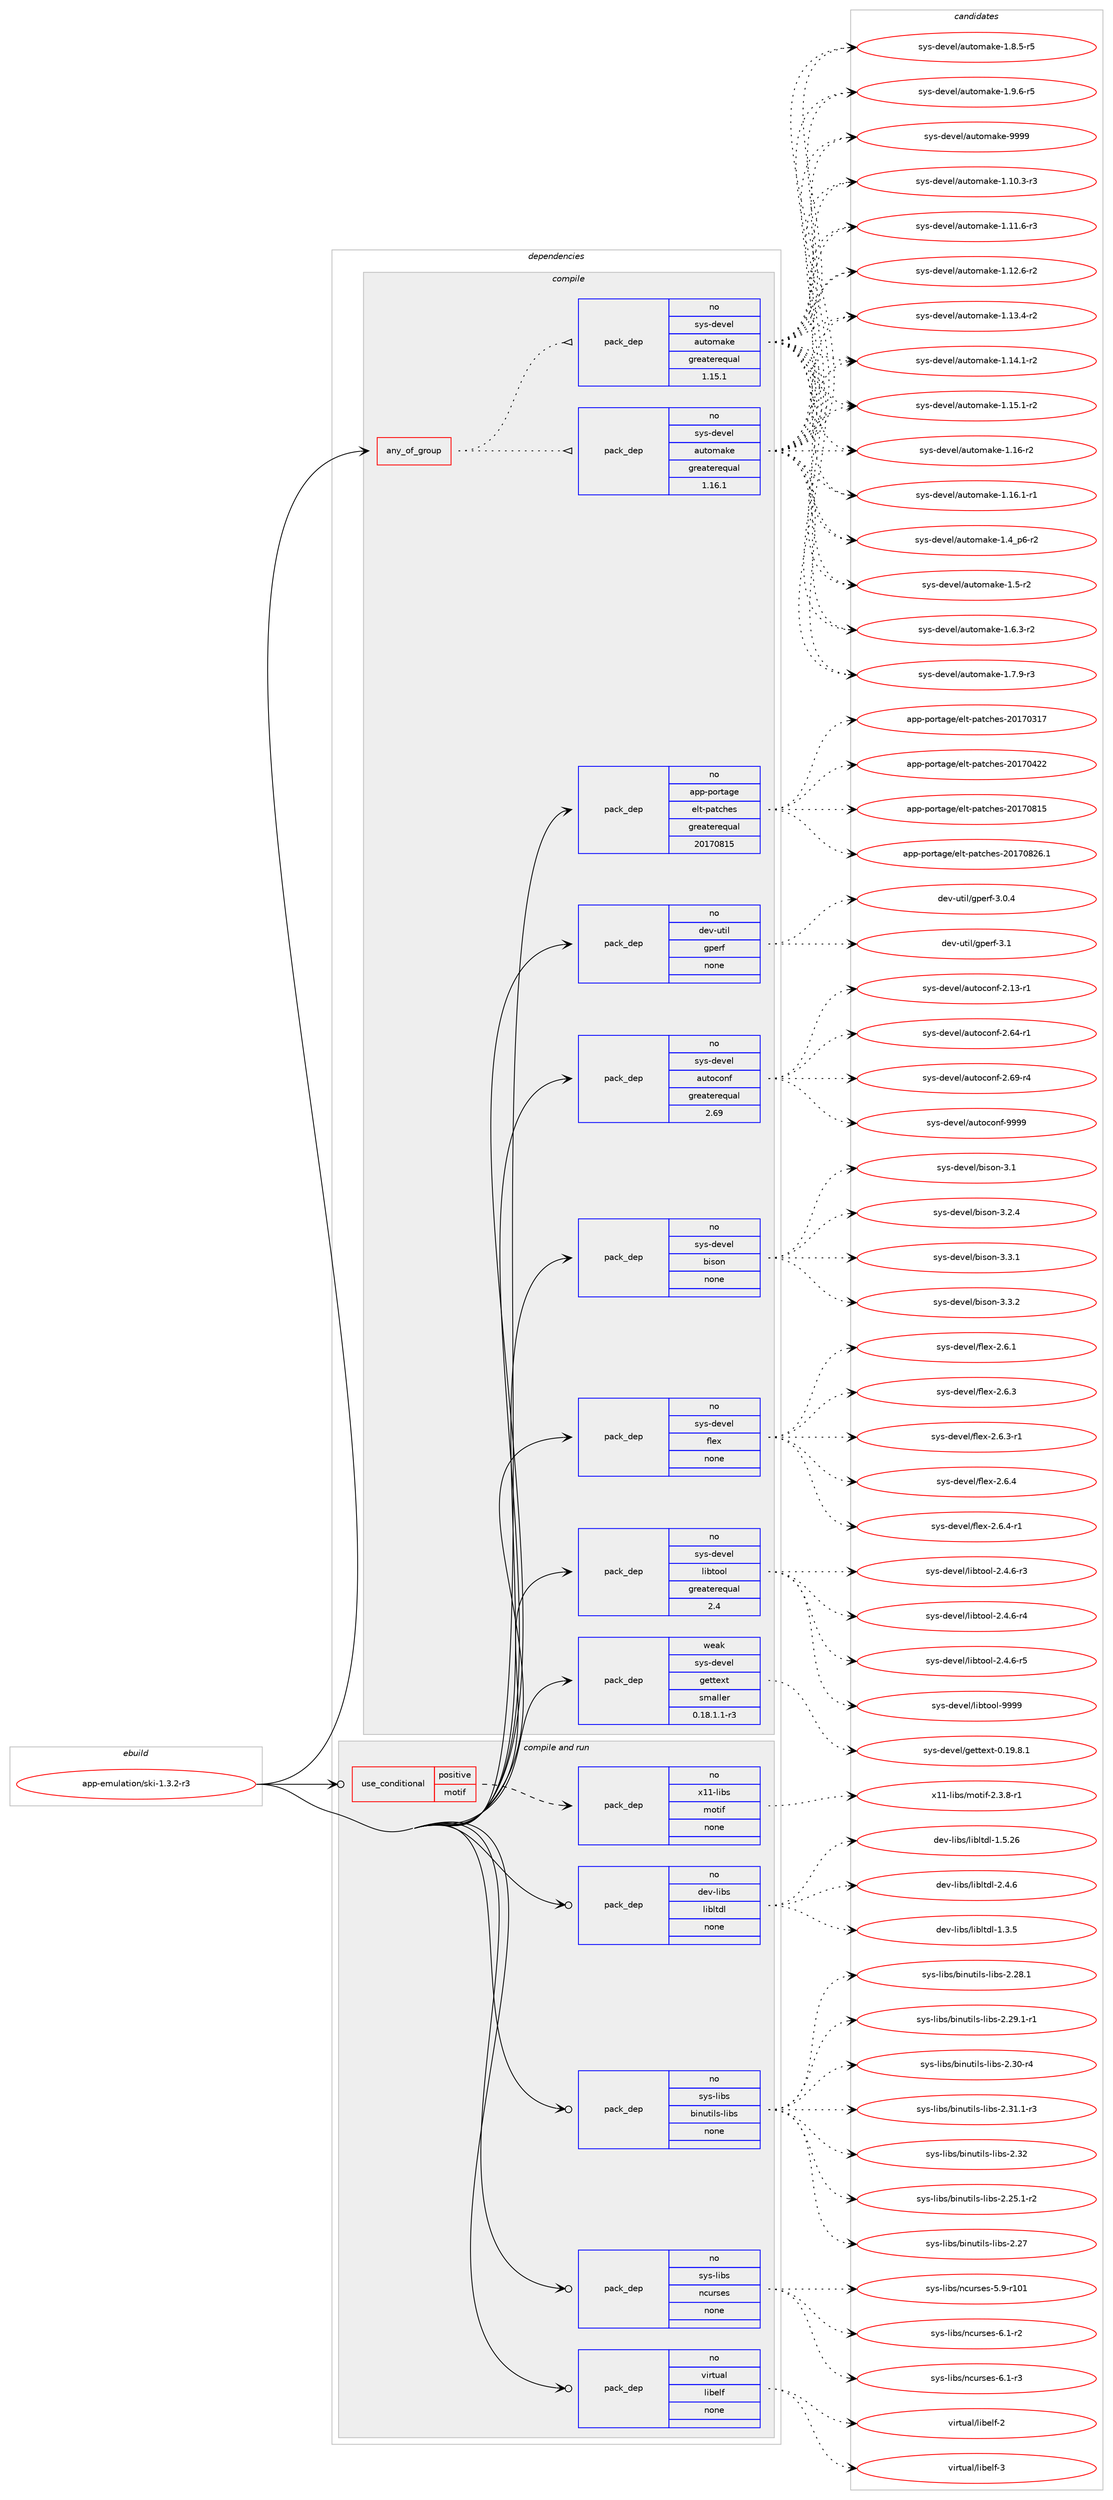 digraph prolog {

# *************
# Graph options
# *************

newrank=true;
concentrate=true;
compound=true;
graph [rankdir=LR,fontname=Helvetica,fontsize=10,ranksep=1.5];#, ranksep=2.5, nodesep=0.2];
edge  [arrowhead=vee];
node  [fontname=Helvetica,fontsize=10];

# **********
# The ebuild
# **********

subgraph cluster_leftcol {
color=gray;
rank=same;
label=<<i>ebuild</i>>;
id [label="app-emulation/ski-1.3.2-r3", color=red, width=4, href="../app-emulation/ski-1.3.2-r3.svg"];
}

# ****************
# The dependencies
# ****************

subgraph cluster_midcol {
color=gray;
label=<<i>dependencies</i>>;
subgraph cluster_compile {
fillcolor="#eeeeee";
style=filled;
label=<<i>compile</i>>;
subgraph any19495 {
dependency1288453 [label=<<TABLE BORDER="0" CELLBORDER="1" CELLSPACING="0" CELLPADDING="4"><TR><TD CELLPADDING="10">any_of_group</TD></TR></TABLE>>, shape=none, color=red];subgraph pack917744 {
dependency1288454 [label=<<TABLE BORDER="0" CELLBORDER="1" CELLSPACING="0" CELLPADDING="4" WIDTH="220"><TR><TD ROWSPAN="6" CELLPADDING="30">pack_dep</TD></TR><TR><TD WIDTH="110">no</TD></TR><TR><TD>sys-devel</TD></TR><TR><TD>automake</TD></TR><TR><TD>greaterequal</TD></TR><TR><TD>1.16.1</TD></TR></TABLE>>, shape=none, color=blue];
}
dependency1288453:e -> dependency1288454:w [weight=20,style="dotted",arrowhead="oinv"];
subgraph pack917745 {
dependency1288455 [label=<<TABLE BORDER="0" CELLBORDER="1" CELLSPACING="0" CELLPADDING="4" WIDTH="220"><TR><TD ROWSPAN="6" CELLPADDING="30">pack_dep</TD></TR><TR><TD WIDTH="110">no</TD></TR><TR><TD>sys-devel</TD></TR><TR><TD>automake</TD></TR><TR><TD>greaterequal</TD></TR><TR><TD>1.15.1</TD></TR></TABLE>>, shape=none, color=blue];
}
dependency1288453:e -> dependency1288455:w [weight=20,style="dotted",arrowhead="oinv"];
}
id:e -> dependency1288453:w [weight=20,style="solid",arrowhead="vee"];
subgraph pack917746 {
dependency1288456 [label=<<TABLE BORDER="0" CELLBORDER="1" CELLSPACING="0" CELLPADDING="4" WIDTH="220"><TR><TD ROWSPAN="6" CELLPADDING="30">pack_dep</TD></TR><TR><TD WIDTH="110">no</TD></TR><TR><TD>app-portage</TD></TR><TR><TD>elt-patches</TD></TR><TR><TD>greaterequal</TD></TR><TR><TD>20170815</TD></TR></TABLE>>, shape=none, color=blue];
}
id:e -> dependency1288456:w [weight=20,style="solid",arrowhead="vee"];
subgraph pack917747 {
dependency1288457 [label=<<TABLE BORDER="0" CELLBORDER="1" CELLSPACING="0" CELLPADDING="4" WIDTH="220"><TR><TD ROWSPAN="6" CELLPADDING="30">pack_dep</TD></TR><TR><TD WIDTH="110">no</TD></TR><TR><TD>dev-util</TD></TR><TR><TD>gperf</TD></TR><TR><TD>none</TD></TR><TR><TD></TD></TR></TABLE>>, shape=none, color=blue];
}
id:e -> dependency1288457:w [weight=20,style="solid",arrowhead="vee"];
subgraph pack917748 {
dependency1288458 [label=<<TABLE BORDER="0" CELLBORDER="1" CELLSPACING="0" CELLPADDING="4" WIDTH="220"><TR><TD ROWSPAN="6" CELLPADDING="30">pack_dep</TD></TR><TR><TD WIDTH="110">no</TD></TR><TR><TD>sys-devel</TD></TR><TR><TD>autoconf</TD></TR><TR><TD>greaterequal</TD></TR><TR><TD>2.69</TD></TR></TABLE>>, shape=none, color=blue];
}
id:e -> dependency1288458:w [weight=20,style="solid",arrowhead="vee"];
subgraph pack917749 {
dependency1288459 [label=<<TABLE BORDER="0" CELLBORDER="1" CELLSPACING="0" CELLPADDING="4" WIDTH="220"><TR><TD ROWSPAN="6" CELLPADDING="30">pack_dep</TD></TR><TR><TD WIDTH="110">no</TD></TR><TR><TD>sys-devel</TD></TR><TR><TD>bison</TD></TR><TR><TD>none</TD></TR><TR><TD></TD></TR></TABLE>>, shape=none, color=blue];
}
id:e -> dependency1288459:w [weight=20,style="solid",arrowhead="vee"];
subgraph pack917750 {
dependency1288460 [label=<<TABLE BORDER="0" CELLBORDER="1" CELLSPACING="0" CELLPADDING="4" WIDTH="220"><TR><TD ROWSPAN="6" CELLPADDING="30">pack_dep</TD></TR><TR><TD WIDTH="110">no</TD></TR><TR><TD>sys-devel</TD></TR><TR><TD>flex</TD></TR><TR><TD>none</TD></TR><TR><TD></TD></TR></TABLE>>, shape=none, color=blue];
}
id:e -> dependency1288460:w [weight=20,style="solid",arrowhead="vee"];
subgraph pack917751 {
dependency1288461 [label=<<TABLE BORDER="0" CELLBORDER="1" CELLSPACING="0" CELLPADDING="4" WIDTH="220"><TR><TD ROWSPAN="6" CELLPADDING="30">pack_dep</TD></TR><TR><TD WIDTH="110">no</TD></TR><TR><TD>sys-devel</TD></TR><TR><TD>libtool</TD></TR><TR><TD>greaterequal</TD></TR><TR><TD>2.4</TD></TR></TABLE>>, shape=none, color=blue];
}
id:e -> dependency1288461:w [weight=20,style="solid",arrowhead="vee"];
subgraph pack917752 {
dependency1288462 [label=<<TABLE BORDER="0" CELLBORDER="1" CELLSPACING="0" CELLPADDING="4" WIDTH="220"><TR><TD ROWSPAN="6" CELLPADDING="30">pack_dep</TD></TR><TR><TD WIDTH="110">weak</TD></TR><TR><TD>sys-devel</TD></TR><TR><TD>gettext</TD></TR><TR><TD>smaller</TD></TR><TR><TD>0.18.1.1-r3</TD></TR></TABLE>>, shape=none, color=blue];
}
id:e -> dependency1288462:w [weight=20,style="solid",arrowhead="vee"];
}
subgraph cluster_compileandrun {
fillcolor="#eeeeee";
style=filled;
label=<<i>compile and run</i>>;
subgraph cond350686 {
dependency1288463 [label=<<TABLE BORDER="0" CELLBORDER="1" CELLSPACING="0" CELLPADDING="4"><TR><TD ROWSPAN="3" CELLPADDING="10">use_conditional</TD></TR><TR><TD>positive</TD></TR><TR><TD>motif</TD></TR></TABLE>>, shape=none, color=red];
subgraph pack917753 {
dependency1288464 [label=<<TABLE BORDER="0" CELLBORDER="1" CELLSPACING="0" CELLPADDING="4" WIDTH="220"><TR><TD ROWSPAN="6" CELLPADDING="30">pack_dep</TD></TR><TR><TD WIDTH="110">no</TD></TR><TR><TD>x11-libs</TD></TR><TR><TD>motif</TD></TR><TR><TD>none</TD></TR><TR><TD></TD></TR></TABLE>>, shape=none, color=blue];
}
dependency1288463:e -> dependency1288464:w [weight=20,style="dashed",arrowhead="vee"];
}
id:e -> dependency1288463:w [weight=20,style="solid",arrowhead="odotvee"];
subgraph pack917754 {
dependency1288465 [label=<<TABLE BORDER="0" CELLBORDER="1" CELLSPACING="0" CELLPADDING="4" WIDTH="220"><TR><TD ROWSPAN="6" CELLPADDING="30">pack_dep</TD></TR><TR><TD WIDTH="110">no</TD></TR><TR><TD>dev-libs</TD></TR><TR><TD>libltdl</TD></TR><TR><TD>none</TD></TR><TR><TD></TD></TR></TABLE>>, shape=none, color=blue];
}
id:e -> dependency1288465:w [weight=20,style="solid",arrowhead="odotvee"];
subgraph pack917755 {
dependency1288466 [label=<<TABLE BORDER="0" CELLBORDER="1" CELLSPACING="0" CELLPADDING="4" WIDTH="220"><TR><TD ROWSPAN="6" CELLPADDING="30">pack_dep</TD></TR><TR><TD WIDTH="110">no</TD></TR><TR><TD>sys-libs</TD></TR><TR><TD>binutils-libs</TD></TR><TR><TD>none</TD></TR><TR><TD></TD></TR></TABLE>>, shape=none, color=blue];
}
id:e -> dependency1288466:w [weight=20,style="solid",arrowhead="odotvee"];
subgraph pack917756 {
dependency1288467 [label=<<TABLE BORDER="0" CELLBORDER="1" CELLSPACING="0" CELLPADDING="4" WIDTH="220"><TR><TD ROWSPAN="6" CELLPADDING="30">pack_dep</TD></TR><TR><TD WIDTH="110">no</TD></TR><TR><TD>sys-libs</TD></TR><TR><TD>ncurses</TD></TR><TR><TD>none</TD></TR><TR><TD></TD></TR></TABLE>>, shape=none, color=blue];
}
id:e -> dependency1288467:w [weight=20,style="solid",arrowhead="odotvee"];
subgraph pack917757 {
dependency1288468 [label=<<TABLE BORDER="0" CELLBORDER="1" CELLSPACING="0" CELLPADDING="4" WIDTH="220"><TR><TD ROWSPAN="6" CELLPADDING="30">pack_dep</TD></TR><TR><TD WIDTH="110">no</TD></TR><TR><TD>virtual</TD></TR><TR><TD>libelf</TD></TR><TR><TD>none</TD></TR><TR><TD></TD></TR></TABLE>>, shape=none, color=blue];
}
id:e -> dependency1288468:w [weight=20,style="solid",arrowhead="odotvee"];
}
subgraph cluster_run {
fillcolor="#eeeeee";
style=filled;
label=<<i>run</i>>;
}
}

# **************
# The candidates
# **************

subgraph cluster_choices {
rank=same;
color=gray;
label=<<i>candidates</i>>;

subgraph choice917744 {
color=black;
nodesep=1;
choice11512111545100101118101108479711711611110997107101454946494846514511451 [label="sys-devel/automake-1.10.3-r3", color=red, width=4,href="../sys-devel/automake-1.10.3-r3.svg"];
choice11512111545100101118101108479711711611110997107101454946494946544511451 [label="sys-devel/automake-1.11.6-r3", color=red, width=4,href="../sys-devel/automake-1.11.6-r3.svg"];
choice11512111545100101118101108479711711611110997107101454946495046544511450 [label="sys-devel/automake-1.12.6-r2", color=red, width=4,href="../sys-devel/automake-1.12.6-r2.svg"];
choice11512111545100101118101108479711711611110997107101454946495146524511450 [label="sys-devel/automake-1.13.4-r2", color=red, width=4,href="../sys-devel/automake-1.13.4-r2.svg"];
choice11512111545100101118101108479711711611110997107101454946495246494511450 [label="sys-devel/automake-1.14.1-r2", color=red, width=4,href="../sys-devel/automake-1.14.1-r2.svg"];
choice11512111545100101118101108479711711611110997107101454946495346494511450 [label="sys-devel/automake-1.15.1-r2", color=red, width=4,href="../sys-devel/automake-1.15.1-r2.svg"];
choice1151211154510010111810110847971171161111099710710145494649544511450 [label="sys-devel/automake-1.16-r2", color=red, width=4,href="../sys-devel/automake-1.16-r2.svg"];
choice11512111545100101118101108479711711611110997107101454946495446494511449 [label="sys-devel/automake-1.16.1-r1", color=red, width=4,href="../sys-devel/automake-1.16.1-r1.svg"];
choice115121115451001011181011084797117116111109971071014549465295112544511450 [label="sys-devel/automake-1.4_p6-r2", color=red, width=4,href="../sys-devel/automake-1.4_p6-r2.svg"];
choice11512111545100101118101108479711711611110997107101454946534511450 [label="sys-devel/automake-1.5-r2", color=red, width=4,href="../sys-devel/automake-1.5-r2.svg"];
choice115121115451001011181011084797117116111109971071014549465446514511450 [label="sys-devel/automake-1.6.3-r2", color=red, width=4,href="../sys-devel/automake-1.6.3-r2.svg"];
choice115121115451001011181011084797117116111109971071014549465546574511451 [label="sys-devel/automake-1.7.9-r3", color=red, width=4,href="../sys-devel/automake-1.7.9-r3.svg"];
choice115121115451001011181011084797117116111109971071014549465646534511453 [label="sys-devel/automake-1.8.5-r5", color=red, width=4,href="../sys-devel/automake-1.8.5-r5.svg"];
choice115121115451001011181011084797117116111109971071014549465746544511453 [label="sys-devel/automake-1.9.6-r5", color=red, width=4,href="../sys-devel/automake-1.9.6-r5.svg"];
choice115121115451001011181011084797117116111109971071014557575757 [label="sys-devel/automake-9999", color=red, width=4,href="../sys-devel/automake-9999.svg"];
dependency1288454:e -> choice11512111545100101118101108479711711611110997107101454946494846514511451:w [style=dotted,weight="100"];
dependency1288454:e -> choice11512111545100101118101108479711711611110997107101454946494946544511451:w [style=dotted,weight="100"];
dependency1288454:e -> choice11512111545100101118101108479711711611110997107101454946495046544511450:w [style=dotted,weight="100"];
dependency1288454:e -> choice11512111545100101118101108479711711611110997107101454946495146524511450:w [style=dotted,weight="100"];
dependency1288454:e -> choice11512111545100101118101108479711711611110997107101454946495246494511450:w [style=dotted,weight="100"];
dependency1288454:e -> choice11512111545100101118101108479711711611110997107101454946495346494511450:w [style=dotted,weight="100"];
dependency1288454:e -> choice1151211154510010111810110847971171161111099710710145494649544511450:w [style=dotted,weight="100"];
dependency1288454:e -> choice11512111545100101118101108479711711611110997107101454946495446494511449:w [style=dotted,weight="100"];
dependency1288454:e -> choice115121115451001011181011084797117116111109971071014549465295112544511450:w [style=dotted,weight="100"];
dependency1288454:e -> choice11512111545100101118101108479711711611110997107101454946534511450:w [style=dotted,weight="100"];
dependency1288454:e -> choice115121115451001011181011084797117116111109971071014549465446514511450:w [style=dotted,weight="100"];
dependency1288454:e -> choice115121115451001011181011084797117116111109971071014549465546574511451:w [style=dotted,weight="100"];
dependency1288454:e -> choice115121115451001011181011084797117116111109971071014549465646534511453:w [style=dotted,weight="100"];
dependency1288454:e -> choice115121115451001011181011084797117116111109971071014549465746544511453:w [style=dotted,weight="100"];
dependency1288454:e -> choice115121115451001011181011084797117116111109971071014557575757:w [style=dotted,weight="100"];
}
subgraph choice917745 {
color=black;
nodesep=1;
choice11512111545100101118101108479711711611110997107101454946494846514511451 [label="sys-devel/automake-1.10.3-r3", color=red, width=4,href="../sys-devel/automake-1.10.3-r3.svg"];
choice11512111545100101118101108479711711611110997107101454946494946544511451 [label="sys-devel/automake-1.11.6-r3", color=red, width=4,href="../sys-devel/automake-1.11.6-r3.svg"];
choice11512111545100101118101108479711711611110997107101454946495046544511450 [label="sys-devel/automake-1.12.6-r2", color=red, width=4,href="../sys-devel/automake-1.12.6-r2.svg"];
choice11512111545100101118101108479711711611110997107101454946495146524511450 [label="sys-devel/automake-1.13.4-r2", color=red, width=4,href="../sys-devel/automake-1.13.4-r2.svg"];
choice11512111545100101118101108479711711611110997107101454946495246494511450 [label="sys-devel/automake-1.14.1-r2", color=red, width=4,href="../sys-devel/automake-1.14.1-r2.svg"];
choice11512111545100101118101108479711711611110997107101454946495346494511450 [label="sys-devel/automake-1.15.1-r2", color=red, width=4,href="../sys-devel/automake-1.15.1-r2.svg"];
choice1151211154510010111810110847971171161111099710710145494649544511450 [label="sys-devel/automake-1.16-r2", color=red, width=4,href="../sys-devel/automake-1.16-r2.svg"];
choice11512111545100101118101108479711711611110997107101454946495446494511449 [label="sys-devel/automake-1.16.1-r1", color=red, width=4,href="../sys-devel/automake-1.16.1-r1.svg"];
choice115121115451001011181011084797117116111109971071014549465295112544511450 [label="sys-devel/automake-1.4_p6-r2", color=red, width=4,href="../sys-devel/automake-1.4_p6-r2.svg"];
choice11512111545100101118101108479711711611110997107101454946534511450 [label="sys-devel/automake-1.5-r2", color=red, width=4,href="../sys-devel/automake-1.5-r2.svg"];
choice115121115451001011181011084797117116111109971071014549465446514511450 [label="sys-devel/automake-1.6.3-r2", color=red, width=4,href="../sys-devel/automake-1.6.3-r2.svg"];
choice115121115451001011181011084797117116111109971071014549465546574511451 [label="sys-devel/automake-1.7.9-r3", color=red, width=4,href="../sys-devel/automake-1.7.9-r3.svg"];
choice115121115451001011181011084797117116111109971071014549465646534511453 [label="sys-devel/automake-1.8.5-r5", color=red, width=4,href="../sys-devel/automake-1.8.5-r5.svg"];
choice115121115451001011181011084797117116111109971071014549465746544511453 [label="sys-devel/automake-1.9.6-r5", color=red, width=4,href="../sys-devel/automake-1.9.6-r5.svg"];
choice115121115451001011181011084797117116111109971071014557575757 [label="sys-devel/automake-9999", color=red, width=4,href="../sys-devel/automake-9999.svg"];
dependency1288455:e -> choice11512111545100101118101108479711711611110997107101454946494846514511451:w [style=dotted,weight="100"];
dependency1288455:e -> choice11512111545100101118101108479711711611110997107101454946494946544511451:w [style=dotted,weight="100"];
dependency1288455:e -> choice11512111545100101118101108479711711611110997107101454946495046544511450:w [style=dotted,weight="100"];
dependency1288455:e -> choice11512111545100101118101108479711711611110997107101454946495146524511450:w [style=dotted,weight="100"];
dependency1288455:e -> choice11512111545100101118101108479711711611110997107101454946495246494511450:w [style=dotted,weight="100"];
dependency1288455:e -> choice11512111545100101118101108479711711611110997107101454946495346494511450:w [style=dotted,weight="100"];
dependency1288455:e -> choice1151211154510010111810110847971171161111099710710145494649544511450:w [style=dotted,weight="100"];
dependency1288455:e -> choice11512111545100101118101108479711711611110997107101454946495446494511449:w [style=dotted,weight="100"];
dependency1288455:e -> choice115121115451001011181011084797117116111109971071014549465295112544511450:w [style=dotted,weight="100"];
dependency1288455:e -> choice11512111545100101118101108479711711611110997107101454946534511450:w [style=dotted,weight="100"];
dependency1288455:e -> choice115121115451001011181011084797117116111109971071014549465446514511450:w [style=dotted,weight="100"];
dependency1288455:e -> choice115121115451001011181011084797117116111109971071014549465546574511451:w [style=dotted,weight="100"];
dependency1288455:e -> choice115121115451001011181011084797117116111109971071014549465646534511453:w [style=dotted,weight="100"];
dependency1288455:e -> choice115121115451001011181011084797117116111109971071014549465746544511453:w [style=dotted,weight="100"];
dependency1288455:e -> choice115121115451001011181011084797117116111109971071014557575757:w [style=dotted,weight="100"];
}
subgraph choice917746 {
color=black;
nodesep=1;
choice97112112451121111141169710310147101108116451129711699104101115455048495548514955 [label="app-portage/elt-patches-20170317", color=red, width=4,href="../app-portage/elt-patches-20170317.svg"];
choice97112112451121111141169710310147101108116451129711699104101115455048495548525050 [label="app-portage/elt-patches-20170422", color=red, width=4,href="../app-portage/elt-patches-20170422.svg"];
choice97112112451121111141169710310147101108116451129711699104101115455048495548564953 [label="app-portage/elt-patches-20170815", color=red, width=4,href="../app-portage/elt-patches-20170815.svg"];
choice971121124511211111411697103101471011081164511297116991041011154550484955485650544649 [label="app-portage/elt-patches-20170826.1", color=red, width=4,href="../app-portage/elt-patches-20170826.1.svg"];
dependency1288456:e -> choice97112112451121111141169710310147101108116451129711699104101115455048495548514955:w [style=dotted,weight="100"];
dependency1288456:e -> choice97112112451121111141169710310147101108116451129711699104101115455048495548525050:w [style=dotted,weight="100"];
dependency1288456:e -> choice97112112451121111141169710310147101108116451129711699104101115455048495548564953:w [style=dotted,weight="100"];
dependency1288456:e -> choice971121124511211111411697103101471011081164511297116991041011154550484955485650544649:w [style=dotted,weight="100"];
}
subgraph choice917747 {
color=black;
nodesep=1;
choice1001011184511711610510847103112101114102455146484652 [label="dev-util/gperf-3.0.4", color=red, width=4,href="../dev-util/gperf-3.0.4.svg"];
choice100101118451171161051084710311210111410245514649 [label="dev-util/gperf-3.1", color=red, width=4,href="../dev-util/gperf-3.1.svg"];
dependency1288457:e -> choice1001011184511711610510847103112101114102455146484652:w [style=dotted,weight="100"];
dependency1288457:e -> choice100101118451171161051084710311210111410245514649:w [style=dotted,weight="100"];
}
subgraph choice917748 {
color=black;
nodesep=1;
choice1151211154510010111810110847971171161119911111010245504649514511449 [label="sys-devel/autoconf-2.13-r1", color=red, width=4,href="../sys-devel/autoconf-2.13-r1.svg"];
choice1151211154510010111810110847971171161119911111010245504654524511449 [label="sys-devel/autoconf-2.64-r1", color=red, width=4,href="../sys-devel/autoconf-2.64-r1.svg"];
choice1151211154510010111810110847971171161119911111010245504654574511452 [label="sys-devel/autoconf-2.69-r4", color=red, width=4,href="../sys-devel/autoconf-2.69-r4.svg"];
choice115121115451001011181011084797117116111991111101024557575757 [label="sys-devel/autoconf-9999", color=red, width=4,href="../sys-devel/autoconf-9999.svg"];
dependency1288458:e -> choice1151211154510010111810110847971171161119911111010245504649514511449:w [style=dotted,weight="100"];
dependency1288458:e -> choice1151211154510010111810110847971171161119911111010245504654524511449:w [style=dotted,weight="100"];
dependency1288458:e -> choice1151211154510010111810110847971171161119911111010245504654574511452:w [style=dotted,weight="100"];
dependency1288458:e -> choice115121115451001011181011084797117116111991111101024557575757:w [style=dotted,weight="100"];
}
subgraph choice917749 {
color=black;
nodesep=1;
choice11512111545100101118101108479810511511111045514649 [label="sys-devel/bison-3.1", color=red, width=4,href="../sys-devel/bison-3.1.svg"];
choice115121115451001011181011084798105115111110455146504652 [label="sys-devel/bison-3.2.4", color=red, width=4,href="../sys-devel/bison-3.2.4.svg"];
choice115121115451001011181011084798105115111110455146514649 [label="sys-devel/bison-3.3.1", color=red, width=4,href="../sys-devel/bison-3.3.1.svg"];
choice115121115451001011181011084798105115111110455146514650 [label="sys-devel/bison-3.3.2", color=red, width=4,href="../sys-devel/bison-3.3.2.svg"];
dependency1288459:e -> choice11512111545100101118101108479810511511111045514649:w [style=dotted,weight="100"];
dependency1288459:e -> choice115121115451001011181011084798105115111110455146504652:w [style=dotted,weight="100"];
dependency1288459:e -> choice115121115451001011181011084798105115111110455146514649:w [style=dotted,weight="100"];
dependency1288459:e -> choice115121115451001011181011084798105115111110455146514650:w [style=dotted,weight="100"];
}
subgraph choice917750 {
color=black;
nodesep=1;
choice1151211154510010111810110847102108101120455046544649 [label="sys-devel/flex-2.6.1", color=red, width=4,href="../sys-devel/flex-2.6.1.svg"];
choice1151211154510010111810110847102108101120455046544651 [label="sys-devel/flex-2.6.3", color=red, width=4,href="../sys-devel/flex-2.6.3.svg"];
choice11512111545100101118101108471021081011204550465446514511449 [label="sys-devel/flex-2.6.3-r1", color=red, width=4,href="../sys-devel/flex-2.6.3-r1.svg"];
choice1151211154510010111810110847102108101120455046544652 [label="sys-devel/flex-2.6.4", color=red, width=4,href="../sys-devel/flex-2.6.4.svg"];
choice11512111545100101118101108471021081011204550465446524511449 [label="sys-devel/flex-2.6.4-r1", color=red, width=4,href="../sys-devel/flex-2.6.4-r1.svg"];
dependency1288460:e -> choice1151211154510010111810110847102108101120455046544649:w [style=dotted,weight="100"];
dependency1288460:e -> choice1151211154510010111810110847102108101120455046544651:w [style=dotted,weight="100"];
dependency1288460:e -> choice11512111545100101118101108471021081011204550465446514511449:w [style=dotted,weight="100"];
dependency1288460:e -> choice1151211154510010111810110847102108101120455046544652:w [style=dotted,weight="100"];
dependency1288460:e -> choice11512111545100101118101108471021081011204550465446524511449:w [style=dotted,weight="100"];
}
subgraph choice917751 {
color=black;
nodesep=1;
choice1151211154510010111810110847108105981161111111084550465246544511451 [label="sys-devel/libtool-2.4.6-r3", color=red, width=4,href="../sys-devel/libtool-2.4.6-r3.svg"];
choice1151211154510010111810110847108105981161111111084550465246544511452 [label="sys-devel/libtool-2.4.6-r4", color=red, width=4,href="../sys-devel/libtool-2.4.6-r4.svg"];
choice1151211154510010111810110847108105981161111111084550465246544511453 [label="sys-devel/libtool-2.4.6-r5", color=red, width=4,href="../sys-devel/libtool-2.4.6-r5.svg"];
choice1151211154510010111810110847108105981161111111084557575757 [label="sys-devel/libtool-9999", color=red, width=4,href="../sys-devel/libtool-9999.svg"];
dependency1288461:e -> choice1151211154510010111810110847108105981161111111084550465246544511451:w [style=dotted,weight="100"];
dependency1288461:e -> choice1151211154510010111810110847108105981161111111084550465246544511452:w [style=dotted,weight="100"];
dependency1288461:e -> choice1151211154510010111810110847108105981161111111084550465246544511453:w [style=dotted,weight="100"];
dependency1288461:e -> choice1151211154510010111810110847108105981161111111084557575757:w [style=dotted,weight="100"];
}
subgraph choice917752 {
color=black;
nodesep=1;
choice1151211154510010111810110847103101116116101120116454846495746564649 [label="sys-devel/gettext-0.19.8.1", color=red, width=4,href="../sys-devel/gettext-0.19.8.1.svg"];
dependency1288462:e -> choice1151211154510010111810110847103101116116101120116454846495746564649:w [style=dotted,weight="100"];
}
subgraph choice917753 {
color=black;
nodesep=1;
choice12049494510810598115471091111161051024550465146564511449 [label="x11-libs/motif-2.3.8-r1", color=red, width=4,href="../x11-libs/motif-2.3.8-r1.svg"];
dependency1288464:e -> choice12049494510810598115471091111161051024550465146564511449:w [style=dotted,weight="100"];
}
subgraph choice917754 {
color=black;
nodesep=1;
choice10010111845108105981154710810598108116100108454946514653 [label="dev-libs/libltdl-1.3.5", color=red, width=4,href="../dev-libs/libltdl-1.3.5.svg"];
choice1001011184510810598115471081059810811610010845494653465054 [label="dev-libs/libltdl-1.5.26", color=red, width=4,href="../dev-libs/libltdl-1.5.26.svg"];
choice10010111845108105981154710810598108116100108455046524654 [label="dev-libs/libltdl-2.4.6", color=red, width=4,href="../dev-libs/libltdl-2.4.6.svg"];
dependency1288465:e -> choice10010111845108105981154710810598108116100108454946514653:w [style=dotted,weight="100"];
dependency1288465:e -> choice1001011184510810598115471081059810811610010845494653465054:w [style=dotted,weight="100"];
dependency1288465:e -> choice10010111845108105981154710810598108116100108455046524654:w [style=dotted,weight="100"];
}
subgraph choice917755 {
color=black;
nodesep=1;
choice115121115451081059811547981051101171161051081154510810598115455046505346494511450 [label="sys-libs/binutils-libs-2.25.1-r2", color=red, width=4,href="../sys-libs/binutils-libs-2.25.1-r2.svg"];
choice1151211154510810598115479810511011711610510811545108105981154550465055 [label="sys-libs/binutils-libs-2.27", color=red, width=4,href="../sys-libs/binutils-libs-2.27.svg"];
choice11512111545108105981154798105110117116105108115451081059811545504650564649 [label="sys-libs/binutils-libs-2.28.1", color=red, width=4,href="../sys-libs/binutils-libs-2.28.1.svg"];
choice115121115451081059811547981051101171161051081154510810598115455046505746494511449 [label="sys-libs/binutils-libs-2.29.1-r1", color=red, width=4,href="../sys-libs/binutils-libs-2.29.1-r1.svg"];
choice11512111545108105981154798105110117116105108115451081059811545504651484511452 [label="sys-libs/binutils-libs-2.30-r4", color=red, width=4,href="../sys-libs/binutils-libs-2.30-r4.svg"];
choice115121115451081059811547981051101171161051081154510810598115455046514946494511451 [label="sys-libs/binutils-libs-2.31.1-r3", color=red, width=4,href="../sys-libs/binutils-libs-2.31.1-r3.svg"];
choice1151211154510810598115479810511011711610510811545108105981154550465150 [label="sys-libs/binutils-libs-2.32", color=red, width=4,href="../sys-libs/binutils-libs-2.32.svg"];
dependency1288466:e -> choice115121115451081059811547981051101171161051081154510810598115455046505346494511450:w [style=dotted,weight="100"];
dependency1288466:e -> choice1151211154510810598115479810511011711610510811545108105981154550465055:w [style=dotted,weight="100"];
dependency1288466:e -> choice11512111545108105981154798105110117116105108115451081059811545504650564649:w [style=dotted,weight="100"];
dependency1288466:e -> choice115121115451081059811547981051101171161051081154510810598115455046505746494511449:w [style=dotted,weight="100"];
dependency1288466:e -> choice11512111545108105981154798105110117116105108115451081059811545504651484511452:w [style=dotted,weight="100"];
dependency1288466:e -> choice115121115451081059811547981051101171161051081154510810598115455046514946494511451:w [style=dotted,weight="100"];
dependency1288466:e -> choice1151211154510810598115479810511011711610510811545108105981154550465150:w [style=dotted,weight="100"];
}
subgraph choice917756 {
color=black;
nodesep=1;
choice115121115451081059811547110991171141151011154553465745114494849 [label="sys-libs/ncurses-5.9-r101", color=red, width=4,href="../sys-libs/ncurses-5.9-r101.svg"];
choice11512111545108105981154711099117114115101115455446494511450 [label="sys-libs/ncurses-6.1-r2", color=red, width=4,href="../sys-libs/ncurses-6.1-r2.svg"];
choice11512111545108105981154711099117114115101115455446494511451 [label="sys-libs/ncurses-6.1-r3", color=red, width=4,href="../sys-libs/ncurses-6.1-r3.svg"];
dependency1288467:e -> choice115121115451081059811547110991171141151011154553465745114494849:w [style=dotted,weight="100"];
dependency1288467:e -> choice11512111545108105981154711099117114115101115455446494511450:w [style=dotted,weight="100"];
dependency1288467:e -> choice11512111545108105981154711099117114115101115455446494511451:w [style=dotted,weight="100"];
}
subgraph choice917757 {
color=black;
nodesep=1;
choice1181051141161179710847108105981011081024550 [label="virtual/libelf-2", color=red, width=4,href="../virtual/libelf-2.svg"];
choice1181051141161179710847108105981011081024551 [label="virtual/libelf-3", color=red, width=4,href="../virtual/libelf-3.svg"];
dependency1288468:e -> choice1181051141161179710847108105981011081024550:w [style=dotted,weight="100"];
dependency1288468:e -> choice1181051141161179710847108105981011081024551:w [style=dotted,weight="100"];
}
}

}
